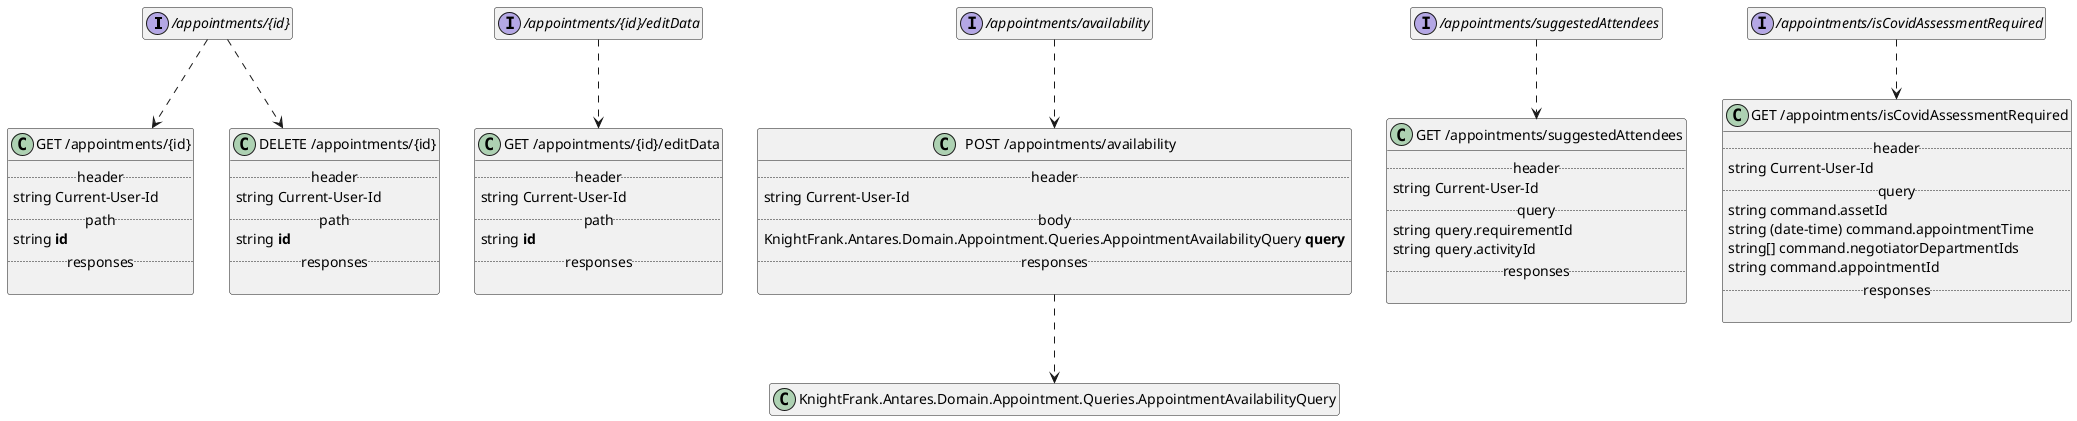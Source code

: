 @startuml
hide empty members
set namespaceSeparator none

interface "/appointments/{id}" {
}

class "GET /appointments/{id}" {
.. header ..
{field} string Current-User-Id
.. path ..
{field} string <b>id</b>
.. responses ..

}



class "DELETE /appointments/{id}" {
.. header ..
{field} string Current-User-Id
.. path ..
{field} string <b>id</b>
.. responses ..

}



"/appointments/{id}" ..> "DELETE /appointments/{id}"
"/appointments/{id}" ..> "GET /appointments/{id}"



interface "/appointments/{id}/editData" {
}

class "GET /appointments/{id}/editData" {
.. header ..
{field} string Current-User-Id
.. path ..
{field} string <b>id</b>
.. responses ..

}



"/appointments/{id}/editData" ..> "GET /appointments/{id}/editData"



interface "/appointments/availability" {
}

class "POST /appointments/availability" {
.. header ..
{field} string Current-User-Id
.. body ..
{field} KnightFrank.Antares.Domain.Appointment.Queries.AppointmentAvailabilityQuery <b>query</b>
.. responses ..

}

"POST /appointments/availability" ..> KnightFrank.Antares.Domain.Appointment.Queries.AppointmentAvailabilityQuery

"/appointments/availability" ..> "POST /appointments/availability"



interface "/appointments/suggestedAttendees" {
}

class "GET /appointments/suggestedAttendees" {
.. header ..
{field} string Current-User-Id
.. query ..
{field} string query.requirementId
{field} string query.activityId
.. responses ..

}



"/appointments/suggestedAttendees" ..> "GET /appointments/suggestedAttendees"



interface "/appointments/isCovidAssessmentRequired" {
}

class "GET /appointments/isCovidAssessmentRequired" {
.. header ..
{field} string Current-User-Id
.. query ..
{field} string command.assetId
{field} string (date-time) command.appointmentTime
{field} string[] command.negotiatorDepartmentIds
{field} string command.appointmentId
.. responses ..

}



"/appointments/isCovidAssessmentRequired" ..> "GET /appointments/isCovidAssessmentRequired"



@enduml
